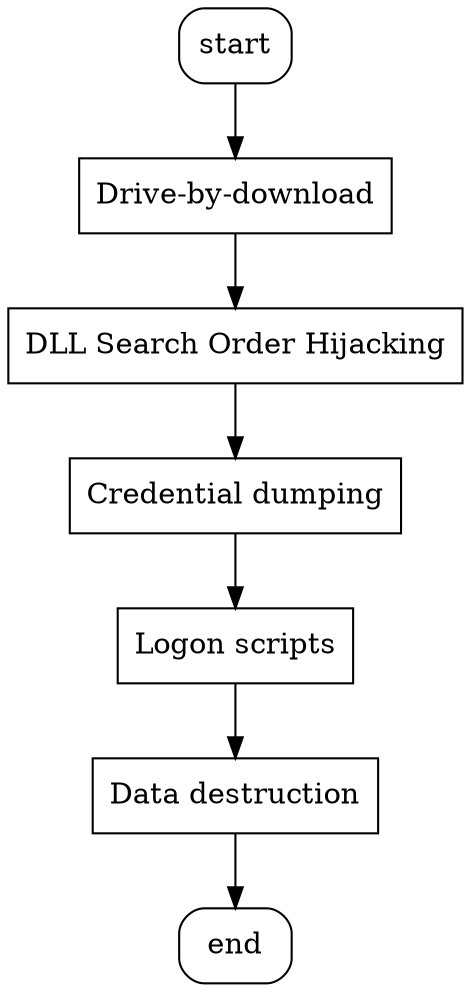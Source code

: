 digraph more031 {
	// nodes
	1[label="start",shape=box,style=rounded];
	2[label="Drive-by-download",shape=box];
		//P1//
	3[label="DLL Search Order Hijacking",shape=box];
		//P2;F1;P3
		//P1=>P2;P2->F1;F1->P3//
	4[label="Credential dumping",shape=box];
		//P4
		//P3=>P4//
	5[label="Logon scripts",shape=box];
		//P5;F2
		//P4=>P5//
	6[label="Data destruction",shape=box];
		//P6;F3
		//P5=>P6;P6->F3//
	7[label="end",shape=box,style=rounded];

	// edges
	1->2->3->4->5->6->7
}
